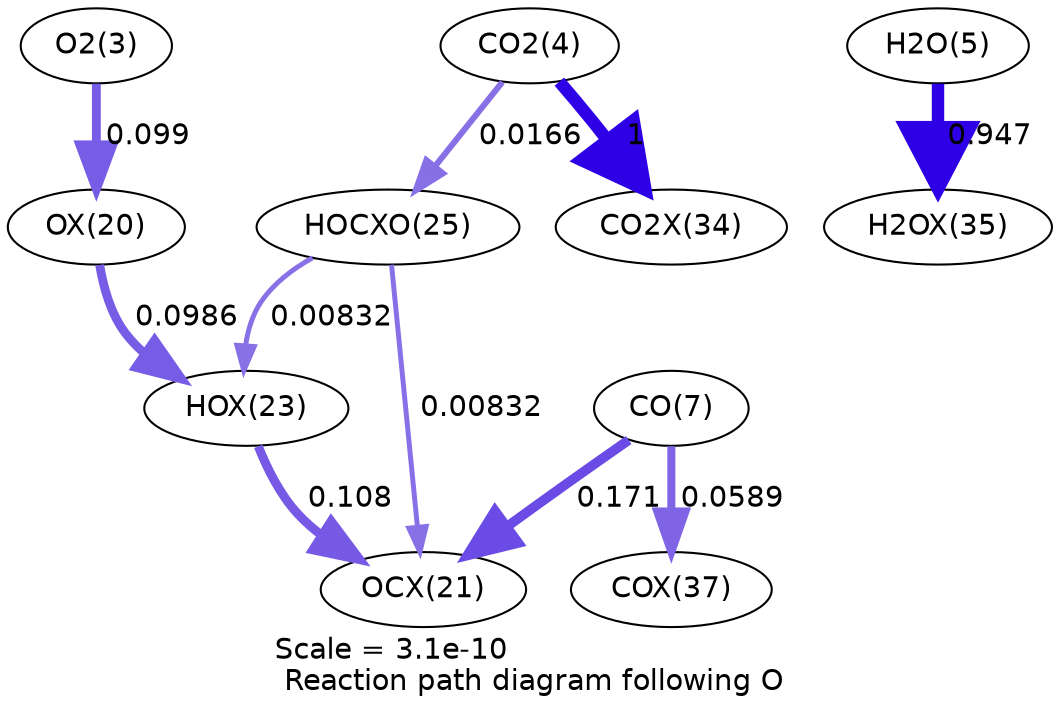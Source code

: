 digraph reaction_paths {
center=1;
s5 -> s23[fontname="Helvetica", penwidth=4.25, arrowsize=2.13, color="0.7, 0.599, 0.9"
, label=" 0.099"];
s23 -> s26[fontname="Helvetica", penwidth=4.25, arrowsize=2.13, color="0.7, 0.599, 0.9"
, label=" 0.0986"];
s26 -> s24[fontname="Helvetica", penwidth=4.32, arrowsize=2.16, color="0.7, 0.608, 0.9"
, label=" 0.108"];
s28 -> s26[fontname="Helvetica", penwidth=2.38, arrowsize=1.19, color="0.7, 0.508, 0.9"
, label=" 0.00832"];
s7 -> s33[fontname="Helvetica", penwidth=5.96, arrowsize=2.98, color="0.7, 1.45, 0.9"
, label=" 0.947"];
s9 -> s24[fontname="Helvetica", penwidth=4.67, arrowsize=2.33, color="0.7, 0.671, 0.9"
, label=" 0.171"];
s9 -> s35[fontname="Helvetica", penwidth=3.86, arrowsize=1.93, color="0.7, 0.559, 0.9"
, label=" 0.0589"];
s28 -> s24[fontname="Helvetica", penwidth=2.38, arrowsize=1.19, color="0.7, 0.508, 0.9"
, label=" 0.00832"];
s6 -> s28[fontname="Helvetica", penwidth=2.91, arrowsize=1.45, color="0.7, 0.517, 0.9"
, label=" 0.0166"];
s6 -> s32[fontname="Helvetica", penwidth=6, arrowsize=3, color="0.7, 1.5, 0.9"
, label=" 1"];
s5 [ fontname="Helvetica", label="O2(3)"];
s6 [ fontname="Helvetica", label="CO2(4)"];
s7 [ fontname="Helvetica", label="H2O(5)"];
s9 [ fontname="Helvetica", label="CO(7)"];
s23 [ fontname="Helvetica", label="OX(20)"];
s24 [ fontname="Helvetica", label="OCX(21)"];
s26 [ fontname="Helvetica", label="HOX(23)"];
s28 [ fontname="Helvetica", label="HOCXO(25)"];
s32 [ fontname="Helvetica", label="CO2X(34)"];
s33 [ fontname="Helvetica", label="H2OX(35)"];
s35 [ fontname="Helvetica", label="COX(37)"];
 label = "Scale = 3.1e-10\l Reaction path diagram following O";
 fontname = "Helvetica";
}
